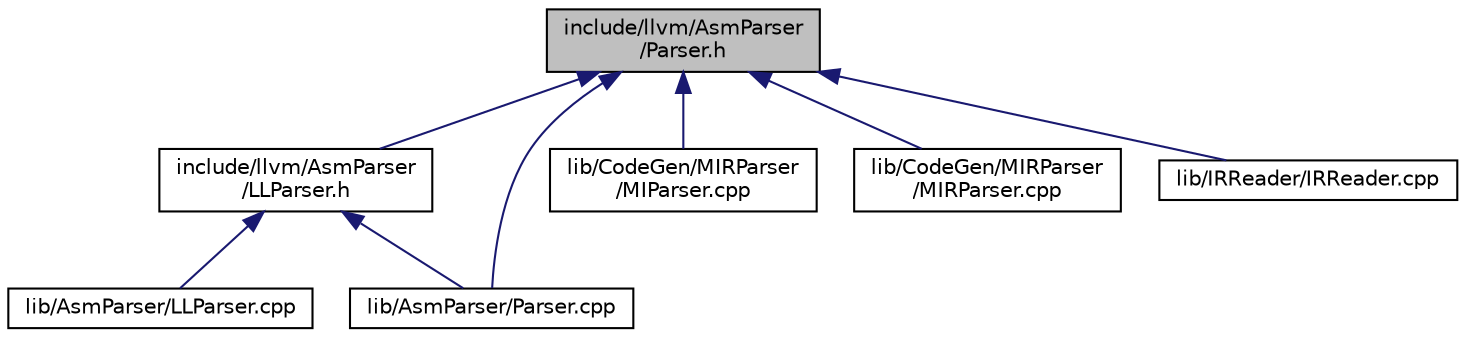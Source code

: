 digraph "include/llvm/AsmParser/Parser.h"
{
 // LATEX_PDF_SIZE
  bgcolor="transparent";
  edge [fontname="Helvetica",fontsize="10",labelfontname="Helvetica",labelfontsize="10"];
  node [fontname="Helvetica",fontsize="10",shape=record];
  Node1 [label="include/llvm/AsmParser\l/Parser.h",height=0.2,width=0.4,color="black", fillcolor="grey75", style="filled", fontcolor="black",tooltip=" "];
  Node1 -> Node2 [dir="back",color="midnightblue",fontsize="10",style="solid",fontname="Helvetica"];
  Node2 [label="include/llvm/AsmParser\l/LLParser.h",height=0.2,width=0.4,color="black",URL="$LLParser_8h.html",tooltip=" "];
  Node2 -> Node3 [dir="back",color="midnightblue",fontsize="10",style="solid",fontname="Helvetica"];
  Node3 [label="lib/AsmParser/LLParser.cpp",height=0.2,width=0.4,color="black",URL="$LLParser_8cpp.html",tooltip=" "];
  Node2 -> Node4 [dir="back",color="midnightblue",fontsize="10",style="solid",fontname="Helvetica"];
  Node4 [label="lib/AsmParser/Parser.cpp",height=0.2,width=0.4,color="black",URL="$AsmParser_2Parser_8cpp.html",tooltip=" "];
  Node1 -> Node4 [dir="back",color="midnightblue",fontsize="10",style="solid",fontname="Helvetica"];
  Node1 -> Node5 [dir="back",color="midnightblue",fontsize="10",style="solid",fontname="Helvetica"];
  Node5 [label="lib/CodeGen/MIRParser\l/MIParser.cpp",height=0.2,width=0.4,color="black",URL="$MIParser_8cpp.html",tooltip=" "];
  Node1 -> Node6 [dir="back",color="midnightblue",fontsize="10",style="solid",fontname="Helvetica"];
  Node6 [label="lib/CodeGen/MIRParser\l/MIRParser.cpp",height=0.2,width=0.4,color="black",URL="$MIRParser_8cpp.html",tooltip=" "];
  Node1 -> Node7 [dir="back",color="midnightblue",fontsize="10",style="solid",fontname="Helvetica"];
  Node7 [label="lib/IRReader/IRReader.cpp",height=0.2,width=0.4,color="black",URL="$IRReader_8cpp.html",tooltip=" "];
}
